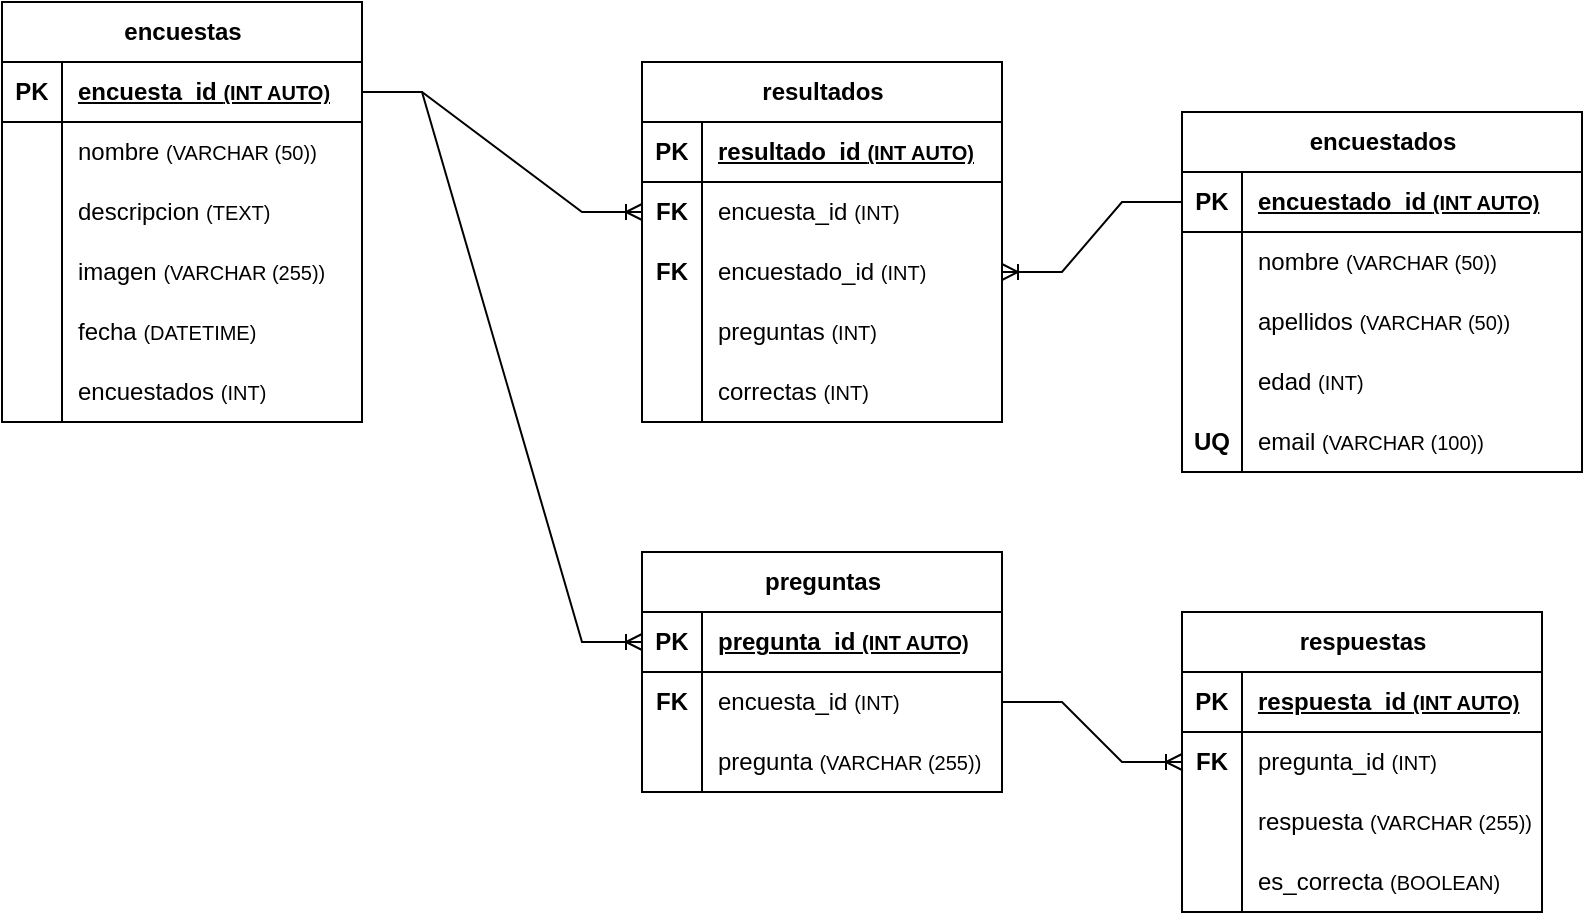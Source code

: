 <mxfile version="21.6.9" type="device">
  <diagram name="Page-1" id="22qrvfHjAaY3-lX0n7WA">
    <mxGraphModel dx="1259" dy="744" grid="1" gridSize="10" guides="1" tooltips="1" connect="1" arrows="1" fold="1" page="1" pageScale="1" pageWidth="850" pageHeight="1100" math="0" shadow="0">
      <root>
        <mxCell id="0" />
        <mxCell id="1" parent="0" />
        <mxCell id="ELGAV8JagYbTl01I1iYy-1" value="encuestas" style="shape=table;startSize=30;container=1;collapsible=1;childLayout=tableLayout;fixedRows=1;rowLines=0;fontStyle=1;align=center;resizeLast=1;html=1;" vertex="1" parent="1">
          <mxGeometry x="30" y="35" width="180" height="210" as="geometry">
            <mxRectangle x="335" y="70" width="100" height="30" as="alternateBounds" />
          </mxGeometry>
        </mxCell>
        <mxCell id="ELGAV8JagYbTl01I1iYy-2" value="" style="shape=tableRow;horizontal=0;startSize=0;swimlaneHead=0;swimlaneBody=0;fillColor=none;collapsible=0;dropTarget=0;points=[[0,0.5],[1,0.5]];portConstraint=eastwest;top=0;left=0;right=0;bottom=1;" vertex="1" parent="ELGAV8JagYbTl01I1iYy-1">
          <mxGeometry y="30" width="180" height="30" as="geometry" />
        </mxCell>
        <mxCell id="ELGAV8JagYbTl01I1iYy-3" value="PK" style="shape=partialRectangle;connectable=0;fillColor=none;top=0;left=0;bottom=0;right=0;fontStyle=1;overflow=hidden;whiteSpace=wrap;html=1;" vertex="1" parent="ELGAV8JagYbTl01I1iYy-2">
          <mxGeometry width="30" height="30" as="geometry">
            <mxRectangle width="30" height="30" as="alternateBounds" />
          </mxGeometry>
        </mxCell>
        <mxCell id="ELGAV8JagYbTl01I1iYy-4" value="encuesta_id &lt;font style=&quot;font-size: 10px;&quot;&gt;(INT AUTO)&lt;/font&gt;" style="shape=partialRectangle;connectable=0;fillColor=none;top=0;left=0;bottom=0;right=0;align=left;spacingLeft=6;fontStyle=5;overflow=hidden;whiteSpace=wrap;html=1;" vertex="1" parent="ELGAV8JagYbTl01I1iYy-2">
          <mxGeometry x="30" width="150" height="30" as="geometry">
            <mxRectangle width="150" height="30" as="alternateBounds" />
          </mxGeometry>
        </mxCell>
        <mxCell id="ELGAV8JagYbTl01I1iYy-5" value="" style="shape=tableRow;horizontal=0;startSize=0;swimlaneHead=0;swimlaneBody=0;fillColor=none;collapsible=0;dropTarget=0;points=[[0,0.5],[1,0.5]];portConstraint=eastwest;top=0;left=0;right=0;bottom=0;" vertex="1" parent="ELGAV8JagYbTl01I1iYy-1">
          <mxGeometry y="60" width="180" height="30" as="geometry" />
        </mxCell>
        <mxCell id="ELGAV8JagYbTl01I1iYy-6" value="" style="shape=partialRectangle;connectable=0;fillColor=none;top=0;left=0;bottom=0;right=0;editable=1;overflow=hidden;whiteSpace=wrap;html=1;" vertex="1" parent="ELGAV8JagYbTl01I1iYy-5">
          <mxGeometry width="30" height="30" as="geometry">
            <mxRectangle width="30" height="30" as="alternateBounds" />
          </mxGeometry>
        </mxCell>
        <mxCell id="ELGAV8JagYbTl01I1iYy-7" value="nombre &lt;font style=&quot;font-size: 10px;&quot;&gt;(VARCHAR (50))&lt;/font&gt;" style="shape=partialRectangle;connectable=0;fillColor=none;top=0;left=0;bottom=0;right=0;align=left;spacingLeft=6;overflow=hidden;whiteSpace=wrap;html=1;" vertex="1" parent="ELGAV8JagYbTl01I1iYy-5">
          <mxGeometry x="30" width="150" height="30" as="geometry">
            <mxRectangle width="150" height="30" as="alternateBounds" />
          </mxGeometry>
        </mxCell>
        <mxCell id="ELGAV8JagYbTl01I1iYy-8" value="" style="shape=tableRow;horizontal=0;startSize=0;swimlaneHead=0;swimlaneBody=0;fillColor=none;collapsible=0;dropTarget=0;points=[[0,0.5],[1,0.5]];portConstraint=eastwest;top=0;left=0;right=0;bottom=0;" vertex="1" parent="ELGAV8JagYbTl01I1iYy-1">
          <mxGeometry y="90" width="180" height="30" as="geometry" />
        </mxCell>
        <mxCell id="ELGAV8JagYbTl01I1iYy-9" value="" style="shape=partialRectangle;connectable=0;fillColor=none;top=0;left=0;bottom=0;right=0;editable=1;overflow=hidden;whiteSpace=wrap;html=1;" vertex="1" parent="ELGAV8JagYbTl01I1iYy-8">
          <mxGeometry width="30" height="30" as="geometry">
            <mxRectangle width="30" height="30" as="alternateBounds" />
          </mxGeometry>
        </mxCell>
        <mxCell id="ELGAV8JagYbTl01I1iYy-10" value="descripcion &lt;font style=&quot;font-size: 10px;&quot;&gt;(TEXT)&lt;/font&gt;" style="shape=partialRectangle;connectable=0;fillColor=none;top=0;left=0;bottom=0;right=0;align=left;spacingLeft=6;overflow=hidden;whiteSpace=wrap;html=1;" vertex="1" parent="ELGAV8JagYbTl01I1iYy-8">
          <mxGeometry x="30" width="150" height="30" as="geometry">
            <mxRectangle width="150" height="30" as="alternateBounds" />
          </mxGeometry>
        </mxCell>
        <mxCell id="ELGAV8JagYbTl01I1iYy-11" value="" style="shape=tableRow;horizontal=0;startSize=0;swimlaneHead=0;swimlaneBody=0;fillColor=none;collapsible=0;dropTarget=0;points=[[0,0.5],[1,0.5]];portConstraint=eastwest;top=0;left=0;right=0;bottom=0;" vertex="1" parent="ELGAV8JagYbTl01I1iYy-1">
          <mxGeometry y="120" width="180" height="30" as="geometry" />
        </mxCell>
        <mxCell id="ELGAV8JagYbTl01I1iYy-12" value="" style="shape=partialRectangle;connectable=0;fillColor=none;top=0;left=0;bottom=0;right=0;editable=1;overflow=hidden;whiteSpace=wrap;html=1;" vertex="1" parent="ELGAV8JagYbTl01I1iYy-11">
          <mxGeometry width="30" height="30" as="geometry">
            <mxRectangle width="30" height="30" as="alternateBounds" />
          </mxGeometry>
        </mxCell>
        <mxCell id="ELGAV8JagYbTl01I1iYy-13" value="imagen &lt;font style=&quot;font-size: 10px;&quot;&gt;(VARCHAR (255))&lt;/font&gt;" style="shape=partialRectangle;connectable=0;fillColor=none;top=0;left=0;bottom=0;right=0;align=left;spacingLeft=6;overflow=hidden;whiteSpace=wrap;html=1;" vertex="1" parent="ELGAV8JagYbTl01I1iYy-11">
          <mxGeometry x="30" width="150" height="30" as="geometry">
            <mxRectangle width="150" height="30" as="alternateBounds" />
          </mxGeometry>
        </mxCell>
        <mxCell id="ELGAV8JagYbTl01I1iYy-14" value="" style="shape=tableRow;horizontal=0;startSize=0;swimlaneHead=0;swimlaneBody=0;fillColor=none;collapsible=0;dropTarget=0;points=[[0,0.5],[1,0.5]];portConstraint=eastwest;top=0;left=0;right=0;bottom=0;" vertex="1" parent="ELGAV8JagYbTl01I1iYy-1">
          <mxGeometry y="150" width="180" height="30" as="geometry" />
        </mxCell>
        <mxCell id="ELGAV8JagYbTl01I1iYy-15" value="" style="shape=partialRectangle;connectable=0;fillColor=none;top=0;left=0;bottom=0;right=0;editable=1;overflow=hidden;whiteSpace=wrap;html=1;" vertex="1" parent="ELGAV8JagYbTl01I1iYy-14">
          <mxGeometry width="30" height="30" as="geometry">
            <mxRectangle width="30" height="30" as="alternateBounds" />
          </mxGeometry>
        </mxCell>
        <mxCell id="ELGAV8JagYbTl01I1iYy-16" value="fecha &lt;font style=&quot;font-size: 10px;&quot;&gt;(DATETIME)&lt;/font&gt;" style="shape=partialRectangle;connectable=0;fillColor=none;top=0;left=0;bottom=0;right=0;align=left;spacingLeft=6;overflow=hidden;whiteSpace=wrap;html=1;" vertex="1" parent="ELGAV8JagYbTl01I1iYy-14">
          <mxGeometry x="30" width="150" height="30" as="geometry">
            <mxRectangle width="150" height="30" as="alternateBounds" />
          </mxGeometry>
        </mxCell>
        <mxCell id="ELGAV8JagYbTl01I1iYy-17" value="" style="shape=tableRow;horizontal=0;startSize=0;swimlaneHead=0;swimlaneBody=0;fillColor=none;collapsible=0;dropTarget=0;points=[[0,0.5],[1,0.5]];portConstraint=eastwest;top=0;left=0;right=0;bottom=0;" vertex="1" parent="ELGAV8JagYbTl01I1iYy-1">
          <mxGeometry y="180" width="180" height="30" as="geometry" />
        </mxCell>
        <mxCell id="ELGAV8JagYbTl01I1iYy-18" value="" style="shape=partialRectangle;connectable=0;fillColor=none;top=0;left=0;bottom=0;right=0;editable=1;overflow=hidden;whiteSpace=wrap;html=1;" vertex="1" parent="ELGAV8JagYbTl01I1iYy-17">
          <mxGeometry width="30" height="30" as="geometry">
            <mxRectangle width="30" height="30" as="alternateBounds" />
          </mxGeometry>
        </mxCell>
        <mxCell id="ELGAV8JagYbTl01I1iYy-19" value="encuestados &lt;font style=&quot;font-size: 10px;&quot;&gt;(INT)&lt;/font&gt;" style="shape=partialRectangle;connectable=0;fillColor=none;top=0;left=0;bottom=0;right=0;align=left;spacingLeft=6;overflow=hidden;whiteSpace=wrap;html=1;" vertex="1" parent="ELGAV8JagYbTl01I1iYy-17">
          <mxGeometry x="30" width="150" height="30" as="geometry">
            <mxRectangle width="150" height="30" as="alternateBounds" />
          </mxGeometry>
        </mxCell>
        <mxCell id="ELGAV8JagYbTl01I1iYy-23" value="preguntas" style="shape=table;startSize=30;container=1;collapsible=1;childLayout=tableLayout;fixedRows=1;rowLines=0;fontStyle=1;align=center;resizeLast=1;html=1;" vertex="1" parent="1">
          <mxGeometry x="350" y="310" width="180" height="120" as="geometry" />
        </mxCell>
        <mxCell id="ELGAV8JagYbTl01I1iYy-24" value="" style="shape=tableRow;horizontal=0;startSize=0;swimlaneHead=0;swimlaneBody=0;fillColor=none;collapsible=0;dropTarget=0;points=[[0,0.5],[1,0.5]];portConstraint=eastwest;top=0;left=0;right=0;bottom=1;" vertex="1" parent="ELGAV8JagYbTl01I1iYy-23">
          <mxGeometry y="30" width="180" height="30" as="geometry" />
        </mxCell>
        <mxCell id="ELGAV8JagYbTl01I1iYy-25" value="PK" style="shape=partialRectangle;connectable=0;fillColor=none;top=0;left=0;bottom=0;right=0;fontStyle=1;overflow=hidden;whiteSpace=wrap;html=1;" vertex="1" parent="ELGAV8JagYbTl01I1iYy-24">
          <mxGeometry width="30" height="30" as="geometry">
            <mxRectangle width="30" height="30" as="alternateBounds" />
          </mxGeometry>
        </mxCell>
        <mxCell id="ELGAV8JagYbTl01I1iYy-26" value="pregunta_id &lt;font style=&quot;font-size: 10px;&quot;&gt;(INT AUTO)&lt;/font&gt;" style="shape=partialRectangle;connectable=0;fillColor=none;top=0;left=0;bottom=0;right=0;align=left;spacingLeft=6;fontStyle=5;overflow=hidden;whiteSpace=wrap;html=1;" vertex="1" parent="ELGAV8JagYbTl01I1iYy-24">
          <mxGeometry x="30" width="150" height="30" as="geometry">
            <mxRectangle width="150" height="30" as="alternateBounds" />
          </mxGeometry>
        </mxCell>
        <mxCell id="ELGAV8JagYbTl01I1iYy-27" value="" style="shape=tableRow;horizontal=0;startSize=0;swimlaneHead=0;swimlaneBody=0;fillColor=none;collapsible=0;dropTarget=0;points=[[0,0.5],[1,0.5]];portConstraint=eastwest;top=0;left=0;right=0;bottom=0;" vertex="1" parent="ELGAV8JagYbTl01I1iYy-23">
          <mxGeometry y="60" width="180" height="30" as="geometry" />
        </mxCell>
        <mxCell id="ELGAV8JagYbTl01I1iYy-28" value="&lt;b&gt;FK&lt;/b&gt;" style="shape=partialRectangle;connectable=0;fillColor=none;top=0;left=0;bottom=0;right=0;editable=1;overflow=hidden;whiteSpace=wrap;html=1;" vertex="1" parent="ELGAV8JagYbTl01I1iYy-27">
          <mxGeometry width="30" height="30" as="geometry">
            <mxRectangle width="30" height="30" as="alternateBounds" />
          </mxGeometry>
        </mxCell>
        <mxCell id="ELGAV8JagYbTl01I1iYy-29" value="encuesta_id &lt;font style=&quot;font-size: 10px;&quot;&gt;(INT)&lt;/font&gt;" style="shape=partialRectangle;connectable=0;fillColor=none;top=0;left=0;bottom=0;right=0;align=left;spacingLeft=6;overflow=hidden;whiteSpace=wrap;html=1;" vertex="1" parent="ELGAV8JagYbTl01I1iYy-27">
          <mxGeometry x="30" width="150" height="30" as="geometry">
            <mxRectangle width="150" height="30" as="alternateBounds" />
          </mxGeometry>
        </mxCell>
        <mxCell id="ELGAV8JagYbTl01I1iYy-30" value="" style="shape=tableRow;horizontal=0;startSize=0;swimlaneHead=0;swimlaneBody=0;fillColor=none;collapsible=0;dropTarget=0;points=[[0,0.5],[1,0.5]];portConstraint=eastwest;top=0;left=0;right=0;bottom=0;" vertex="1" parent="ELGAV8JagYbTl01I1iYy-23">
          <mxGeometry y="90" width="180" height="30" as="geometry" />
        </mxCell>
        <mxCell id="ELGAV8JagYbTl01I1iYy-31" value="" style="shape=partialRectangle;connectable=0;fillColor=none;top=0;left=0;bottom=0;right=0;editable=1;overflow=hidden;whiteSpace=wrap;html=1;" vertex="1" parent="ELGAV8JagYbTl01I1iYy-30">
          <mxGeometry width="30" height="30" as="geometry">
            <mxRectangle width="30" height="30" as="alternateBounds" />
          </mxGeometry>
        </mxCell>
        <mxCell id="ELGAV8JagYbTl01I1iYy-32" value="pregunta &lt;font style=&quot;font-size: 10px;&quot;&gt;(VARCHAR (255))&lt;/font&gt;" style="shape=partialRectangle;connectable=0;fillColor=none;top=0;left=0;bottom=0;right=0;align=left;spacingLeft=6;overflow=hidden;whiteSpace=wrap;html=1;" vertex="1" parent="ELGAV8JagYbTl01I1iYy-30">
          <mxGeometry x="30" width="150" height="30" as="geometry">
            <mxRectangle width="150" height="30" as="alternateBounds" />
          </mxGeometry>
        </mxCell>
        <mxCell id="ELGAV8JagYbTl01I1iYy-36" value="respuestas" style="shape=table;startSize=30;container=1;collapsible=1;childLayout=tableLayout;fixedRows=1;rowLines=0;fontStyle=1;align=center;resizeLast=1;html=1;" vertex="1" parent="1">
          <mxGeometry x="620" y="340" width="180" height="150" as="geometry" />
        </mxCell>
        <mxCell id="ELGAV8JagYbTl01I1iYy-37" value="" style="shape=tableRow;horizontal=0;startSize=0;swimlaneHead=0;swimlaneBody=0;fillColor=none;collapsible=0;dropTarget=0;points=[[0,0.5],[1,0.5]];portConstraint=eastwest;top=0;left=0;right=0;bottom=1;" vertex="1" parent="ELGAV8JagYbTl01I1iYy-36">
          <mxGeometry y="30" width="180" height="30" as="geometry" />
        </mxCell>
        <mxCell id="ELGAV8JagYbTl01I1iYy-38" value="PK" style="shape=partialRectangle;connectable=0;fillColor=none;top=0;left=0;bottom=0;right=0;fontStyle=1;overflow=hidden;whiteSpace=wrap;html=1;" vertex="1" parent="ELGAV8JagYbTl01I1iYy-37">
          <mxGeometry width="30" height="30" as="geometry">
            <mxRectangle width="30" height="30" as="alternateBounds" />
          </mxGeometry>
        </mxCell>
        <mxCell id="ELGAV8JagYbTl01I1iYy-39" value="respuesta_id &lt;font style=&quot;font-size: 10px;&quot;&gt;(INT AUTO)&lt;/font&gt;" style="shape=partialRectangle;connectable=0;fillColor=none;top=0;left=0;bottom=0;right=0;align=left;spacingLeft=6;fontStyle=5;overflow=hidden;whiteSpace=wrap;html=1;" vertex="1" parent="ELGAV8JagYbTl01I1iYy-37">
          <mxGeometry x="30" width="150" height="30" as="geometry">
            <mxRectangle width="150" height="30" as="alternateBounds" />
          </mxGeometry>
        </mxCell>
        <mxCell id="ELGAV8JagYbTl01I1iYy-40" value="" style="shape=tableRow;horizontal=0;startSize=0;swimlaneHead=0;swimlaneBody=0;fillColor=none;collapsible=0;dropTarget=0;points=[[0,0.5],[1,0.5]];portConstraint=eastwest;top=0;left=0;right=0;bottom=0;" vertex="1" parent="ELGAV8JagYbTl01I1iYy-36">
          <mxGeometry y="60" width="180" height="30" as="geometry" />
        </mxCell>
        <mxCell id="ELGAV8JagYbTl01I1iYy-41" value="&lt;b&gt;FK&lt;/b&gt;" style="shape=partialRectangle;connectable=0;fillColor=none;top=0;left=0;bottom=0;right=0;editable=1;overflow=hidden;whiteSpace=wrap;html=1;" vertex="1" parent="ELGAV8JagYbTl01I1iYy-40">
          <mxGeometry width="30" height="30" as="geometry">
            <mxRectangle width="30" height="30" as="alternateBounds" />
          </mxGeometry>
        </mxCell>
        <mxCell id="ELGAV8JagYbTl01I1iYy-42" value="pregunta_id &lt;font style=&quot;font-size: 10px;&quot;&gt;(INT)&lt;/font&gt;" style="shape=partialRectangle;connectable=0;fillColor=none;top=0;left=0;bottom=0;right=0;align=left;spacingLeft=6;overflow=hidden;whiteSpace=wrap;html=1;" vertex="1" parent="ELGAV8JagYbTl01I1iYy-40">
          <mxGeometry x="30" width="150" height="30" as="geometry">
            <mxRectangle width="150" height="30" as="alternateBounds" />
          </mxGeometry>
        </mxCell>
        <mxCell id="ELGAV8JagYbTl01I1iYy-43" value="" style="shape=tableRow;horizontal=0;startSize=0;swimlaneHead=0;swimlaneBody=0;fillColor=none;collapsible=0;dropTarget=0;points=[[0,0.5],[1,0.5]];portConstraint=eastwest;top=0;left=0;right=0;bottom=0;" vertex="1" parent="ELGAV8JagYbTl01I1iYy-36">
          <mxGeometry y="90" width="180" height="30" as="geometry" />
        </mxCell>
        <mxCell id="ELGAV8JagYbTl01I1iYy-44" value="" style="shape=partialRectangle;connectable=0;fillColor=none;top=0;left=0;bottom=0;right=0;editable=1;overflow=hidden;whiteSpace=wrap;html=1;" vertex="1" parent="ELGAV8JagYbTl01I1iYy-43">
          <mxGeometry width="30" height="30" as="geometry">
            <mxRectangle width="30" height="30" as="alternateBounds" />
          </mxGeometry>
        </mxCell>
        <mxCell id="ELGAV8JagYbTl01I1iYy-45" value="respuesta &lt;font style=&quot;font-size: 10px;&quot;&gt;(VARCHAR (255))&lt;/font&gt;" style="shape=partialRectangle;connectable=0;fillColor=none;top=0;left=0;bottom=0;right=0;align=left;spacingLeft=6;overflow=hidden;whiteSpace=wrap;html=1;" vertex="1" parent="ELGAV8JagYbTl01I1iYy-43">
          <mxGeometry x="30" width="150" height="30" as="geometry">
            <mxRectangle width="150" height="30" as="alternateBounds" />
          </mxGeometry>
        </mxCell>
        <mxCell id="ELGAV8JagYbTl01I1iYy-46" value="" style="shape=tableRow;horizontal=0;startSize=0;swimlaneHead=0;swimlaneBody=0;fillColor=none;collapsible=0;dropTarget=0;points=[[0,0.5],[1,0.5]];portConstraint=eastwest;top=0;left=0;right=0;bottom=0;" vertex="1" parent="ELGAV8JagYbTl01I1iYy-36">
          <mxGeometry y="120" width="180" height="30" as="geometry" />
        </mxCell>
        <mxCell id="ELGAV8JagYbTl01I1iYy-47" value="" style="shape=partialRectangle;connectable=0;fillColor=none;top=0;left=0;bottom=0;right=0;editable=1;overflow=hidden;whiteSpace=wrap;html=1;" vertex="1" parent="ELGAV8JagYbTl01I1iYy-46">
          <mxGeometry width="30" height="30" as="geometry">
            <mxRectangle width="30" height="30" as="alternateBounds" />
          </mxGeometry>
        </mxCell>
        <mxCell id="ELGAV8JagYbTl01I1iYy-48" value="es_correcta &lt;font style=&quot;font-size: 10px;&quot;&gt;(BOOLEAN)&lt;/font&gt;" style="shape=partialRectangle;connectable=0;fillColor=none;top=0;left=0;bottom=0;right=0;align=left;spacingLeft=6;overflow=hidden;whiteSpace=wrap;html=1;" vertex="1" parent="ELGAV8JagYbTl01I1iYy-46">
          <mxGeometry x="30" width="150" height="30" as="geometry">
            <mxRectangle width="150" height="30" as="alternateBounds" />
          </mxGeometry>
        </mxCell>
        <mxCell id="ELGAV8JagYbTl01I1iYy-49" value="resultados" style="shape=table;startSize=30;container=1;collapsible=1;childLayout=tableLayout;fixedRows=1;rowLines=0;fontStyle=1;align=center;resizeLast=1;html=1;" vertex="1" parent="1">
          <mxGeometry x="350" y="65" width="180" height="180" as="geometry" />
        </mxCell>
        <mxCell id="ELGAV8JagYbTl01I1iYy-50" value="" style="shape=tableRow;horizontal=0;startSize=0;swimlaneHead=0;swimlaneBody=0;fillColor=none;collapsible=0;dropTarget=0;points=[[0,0.5],[1,0.5]];portConstraint=eastwest;top=0;left=0;right=0;bottom=1;" vertex="1" parent="ELGAV8JagYbTl01I1iYy-49">
          <mxGeometry y="30" width="180" height="30" as="geometry" />
        </mxCell>
        <mxCell id="ELGAV8JagYbTl01I1iYy-51" value="PK" style="shape=partialRectangle;connectable=0;fillColor=none;top=0;left=0;bottom=0;right=0;fontStyle=1;overflow=hidden;whiteSpace=wrap;html=1;" vertex="1" parent="ELGAV8JagYbTl01I1iYy-50">
          <mxGeometry width="30" height="30" as="geometry">
            <mxRectangle width="30" height="30" as="alternateBounds" />
          </mxGeometry>
        </mxCell>
        <mxCell id="ELGAV8JagYbTl01I1iYy-52" value="resultado_id &lt;font style=&quot;font-size: 10px;&quot;&gt;(INT AUTO)&lt;/font&gt;" style="shape=partialRectangle;connectable=0;fillColor=none;top=0;left=0;bottom=0;right=0;align=left;spacingLeft=6;fontStyle=5;overflow=hidden;whiteSpace=wrap;html=1;" vertex="1" parent="ELGAV8JagYbTl01I1iYy-50">
          <mxGeometry x="30" width="150" height="30" as="geometry">
            <mxRectangle width="150" height="30" as="alternateBounds" />
          </mxGeometry>
        </mxCell>
        <mxCell id="ELGAV8JagYbTl01I1iYy-53" value="" style="shape=tableRow;horizontal=0;startSize=0;swimlaneHead=0;swimlaneBody=0;fillColor=none;collapsible=0;dropTarget=0;points=[[0,0.5],[1,0.5]];portConstraint=eastwest;top=0;left=0;right=0;bottom=0;" vertex="1" parent="ELGAV8JagYbTl01I1iYy-49">
          <mxGeometry y="60" width="180" height="30" as="geometry" />
        </mxCell>
        <mxCell id="ELGAV8JagYbTl01I1iYy-54" value="&lt;b&gt;FK&lt;/b&gt;" style="shape=partialRectangle;connectable=0;fillColor=none;top=0;left=0;bottom=0;right=0;editable=1;overflow=hidden;whiteSpace=wrap;html=1;" vertex="1" parent="ELGAV8JagYbTl01I1iYy-53">
          <mxGeometry width="30" height="30" as="geometry">
            <mxRectangle width="30" height="30" as="alternateBounds" />
          </mxGeometry>
        </mxCell>
        <mxCell id="ELGAV8JagYbTl01I1iYy-55" value="encuesta_id &lt;font style=&quot;font-size: 10px;&quot;&gt;(INT)&lt;/font&gt;" style="shape=partialRectangle;connectable=0;fillColor=none;top=0;left=0;bottom=0;right=0;align=left;spacingLeft=6;overflow=hidden;whiteSpace=wrap;html=1;" vertex="1" parent="ELGAV8JagYbTl01I1iYy-53">
          <mxGeometry x="30" width="150" height="30" as="geometry">
            <mxRectangle width="150" height="30" as="alternateBounds" />
          </mxGeometry>
        </mxCell>
        <mxCell id="ELGAV8JagYbTl01I1iYy-56" value="" style="shape=tableRow;horizontal=0;startSize=0;swimlaneHead=0;swimlaneBody=0;fillColor=none;collapsible=0;dropTarget=0;points=[[0,0.5],[1,0.5]];portConstraint=eastwest;top=0;left=0;right=0;bottom=0;" vertex="1" parent="ELGAV8JagYbTl01I1iYy-49">
          <mxGeometry y="90" width="180" height="30" as="geometry" />
        </mxCell>
        <mxCell id="ELGAV8JagYbTl01I1iYy-57" value="&lt;b&gt;FK&lt;/b&gt;" style="shape=partialRectangle;connectable=0;fillColor=none;top=0;left=0;bottom=0;right=0;editable=1;overflow=hidden;whiteSpace=wrap;html=1;" vertex="1" parent="ELGAV8JagYbTl01I1iYy-56">
          <mxGeometry width="30" height="30" as="geometry">
            <mxRectangle width="30" height="30" as="alternateBounds" />
          </mxGeometry>
        </mxCell>
        <mxCell id="ELGAV8JagYbTl01I1iYy-58" value="encuestado_id &lt;font style=&quot;font-size: 10px;&quot;&gt;(INT)&lt;/font&gt;" style="shape=partialRectangle;connectable=0;fillColor=none;top=0;left=0;bottom=0;right=0;align=left;spacingLeft=6;overflow=hidden;whiteSpace=wrap;html=1;" vertex="1" parent="ELGAV8JagYbTl01I1iYy-56">
          <mxGeometry x="30" width="150" height="30" as="geometry">
            <mxRectangle width="150" height="30" as="alternateBounds" />
          </mxGeometry>
        </mxCell>
        <mxCell id="ELGAV8JagYbTl01I1iYy-59" value="" style="shape=tableRow;horizontal=0;startSize=0;swimlaneHead=0;swimlaneBody=0;fillColor=none;collapsible=0;dropTarget=0;points=[[0,0.5],[1,0.5]];portConstraint=eastwest;top=0;left=0;right=0;bottom=0;" vertex="1" parent="ELGAV8JagYbTl01I1iYy-49">
          <mxGeometry y="120" width="180" height="30" as="geometry" />
        </mxCell>
        <mxCell id="ELGAV8JagYbTl01I1iYy-60" value="" style="shape=partialRectangle;connectable=0;fillColor=none;top=0;left=0;bottom=0;right=0;editable=1;overflow=hidden;whiteSpace=wrap;html=1;" vertex="1" parent="ELGAV8JagYbTl01I1iYy-59">
          <mxGeometry width="30" height="30" as="geometry">
            <mxRectangle width="30" height="30" as="alternateBounds" />
          </mxGeometry>
        </mxCell>
        <mxCell id="ELGAV8JagYbTl01I1iYy-61" value="preguntas &lt;font style=&quot;font-size: 10px;&quot;&gt;(INT)&lt;/font&gt;" style="shape=partialRectangle;connectable=0;fillColor=none;top=0;left=0;bottom=0;right=0;align=left;spacingLeft=6;overflow=hidden;whiteSpace=wrap;html=1;" vertex="1" parent="ELGAV8JagYbTl01I1iYy-59">
          <mxGeometry x="30" width="150" height="30" as="geometry">
            <mxRectangle width="150" height="30" as="alternateBounds" />
          </mxGeometry>
        </mxCell>
        <mxCell id="ELGAV8JagYbTl01I1iYy-62" value="" style="shape=tableRow;horizontal=0;startSize=0;swimlaneHead=0;swimlaneBody=0;fillColor=none;collapsible=0;dropTarget=0;points=[[0,0.5],[1,0.5]];portConstraint=eastwest;top=0;left=0;right=0;bottom=0;" vertex="1" parent="ELGAV8JagYbTl01I1iYy-49">
          <mxGeometry y="150" width="180" height="30" as="geometry" />
        </mxCell>
        <mxCell id="ELGAV8JagYbTl01I1iYy-63" value="" style="shape=partialRectangle;connectable=0;fillColor=none;top=0;left=0;bottom=0;right=0;editable=1;overflow=hidden;whiteSpace=wrap;html=1;" vertex="1" parent="ELGAV8JagYbTl01I1iYy-62">
          <mxGeometry width="30" height="30" as="geometry">
            <mxRectangle width="30" height="30" as="alternateBounds" />
          </mxGeometry>
        </mxCell>
        <mxCell id="ELGAV8JagYbTl01I1iYy-64" value="correctas &lt;font style=&quot;font-size: 10px;&quot;&gt;(INT)&lt;/font&gt;" style="shape=partialRectangle;connectable=0;fillColor=none;top=0;left=0;bottom=0;right=0;align=left;spacingLeft=6;overflow=hidden;whiteSpace=wrap;html=1;" vertex="1" parent="ELGAV8JagYbTl01I1iYy-62">
          <mxGeometry x="30" width="150" height="30" as="geometry">
            <mxRectangle width="150" height="30" as="alternateBounds" />
          </mxGeometry>
        </mxCell>
        <mxCell id="ELGAV8JagYbTl01I1iYy-65" value="encuestados" style="shape=table;startSize=30;container=1;collapsible=1;childLayout=tableLayout;fixedRows=1;rowLines=0;fontStyle=1;align=center;resizeLast=1;html=1;" vertex="1" parent="1">
          <mxGeometry x="620" y="90" width="200" height="180" as="geometry" />
        </mxCell>
        <mxCell id="ELGAV8JagYbTl01I1iYy-66" value="" style="shape=tableRow;horizontal=0;startSize=0;swimlaneHead=0;swimlaneBody=0;fillColor=none;collapsible=0;dropTarget=0;points=[[0,0.5],[1,0.5]];portConstraint=eastwest;top=0;left=0;right=0;bottom=1;" vertex="1" parent="ELGAV8JagYbTl01I1iYy-65">
          <mxGeometry y="30" width="200" height="30" as="geometry" />
        </mxCell>
        <mxCell id="ELGAV8JagYbTl01I1iYy-67" value="PK" style="shape=partialRectangle;connectable=0;fillColor=none;top=0;left=0;bottom=0;right=0;fontStyle=1;overflow=hidden;whiteSpace=wrap;html=1;" vertex="1" parent="ELGAV8JagYbTl01I1iYy-66">
          <mxGeometry width="30" height="30" as="geometry">
            <mxRectangle width="30" height="30" as="alternateBounds" />
          </mxGeometry>
        </mxCell>
        <mxCell id="ELGAV8JagYbTl01I1iYy-68" value="encuestado_id &lt;font style=&quot;font-size: 10px;&quot;&gt;(INT AUTO)&lt;/font&gt;" style="shape=partialRectangle;connectable=0;fillColor=none;top=0;left=0;bottom=0;right=0;align=left;spacingLeft=6;fontStyle=5;overflow=hidden;whiteSpace=wrap;html=1;" vertex="1" parent="ELGAV8JagYbTl01I1iYy-66">
          <mxGeometry x="30" width="170" height="30" as="geometry">
            <mxRectangle width="170" height="30" as="alternateBounds" />
          </mxGeometry>
        </mxCell>
        <mxCell id="ELGAV8JagYbTl01I1iYy-69" value="" style="shape=tableRow;horizontal=0;startSize=0;swimlaneHead=0;swimlaneBody=0;fillColor=none;collapsible=0;dropTarget=0;points=[[0,0.5],[1,0.5]];portConstraint=eastwest;top=0;left=0;right=0;bottom=0;" vertex="1" parent="ELGAV8JagYbTl01I1iYy-65">
          <mxGeometry y="60" width="200" height="30" as="geometry" />
        </mxCell>
        <mxCell id="ELGAV8JagYbTl01I1iYy-70" value="" style="shape=partialRectangle;connectable=0;fillColor=none;top=0;left=0;bottom=0;right=0;editable=1;overflow=hidden;whiteSpace=wrap;html=1;" vertex="1" parent="ELGAV8JagYbTl01I1iYy-69">
          <mxGeometry width="30" height="30" as="geometry">
            <mxRectangle width="30" height="30" as="alternateBounds" />
          </mxGeometry>
        </mxCell>
        <mxCell id="ELGAV8JagYbTl01I1iYy-71" value="nombre &lt;font style=&quot;font-size: 10px;&quot;&gt;(VARCHAR (50))&lt;/font&gt;" style="shape=partialRectangle;connectable=0;fillColor=none;top=0;left=0;bottom=0;right=0;align=left;spacingLeft=6;overflow=hidden;whiteSpace=wrap;html=1;" vertex="1" parent="ELGAV8JagYbTl01I1iYy-69">
          <mxGeometry x="30" width="170" height="30" as="geometry">
            <mxRectangle width="170" height="30" as="alternateBounds" />
          </mxGeometry>
        </mxCell>
        <mxCell id="ELGAV8JagYbTl01I1iYy-72" value="" style="shape=tableRow;horizontal=0;startSize=0;swimlaneHead=0;swimlaneBody=0;fillColor=none;collapsible=0;dropTarget=0;points=[[0,0.5],[1,0.5]];portConstraint=eastwest;top=0;left=0;right=0;bottom=0;" vertex="1" parent="ELGAV8JagYbTl01I1iYy-65">
          <mxGeometry y="90" width="200" height="30" as="geometry" />
        </mxCell>
        <mxCell id="ELGAV8JagYbTl01I1iYy-73" value="" style="shape=partialRectangle;connectable=0;fillColor=none;top=0;left=0;bottom=0;right=0;editable=1;overflow=hidden;whiteSpace=wrap;html=1;" vertex="1" parent="ELGAV8JagYbTl01I1iYy-72">
          <mxGeometry width="30" height="30" as="geometry">
            <mxRectangle width="30" height="30" as="alternateBounds" />
          </mxGeometry>
        </mxCell>
        <mxCell id="ELGAV8JagYbTl01I1iYy-74" value="apellidos &lt;font style=&quot;font-size: 10px;&quot;&gt;(VARCHAR (50))&lt;/font&gt;" style="shape=partialRectangle;connectable=0;fillColor=none;top=0;left=0;bottom=0;right=0;align=left;spacingLeft=6;overflow=hidden;whiteSpace=wrap;html=1;" vertex="1" parent="ELGAV8JagYbTl01I1iYy-72">
          <mxGeometry x="30" width="170" height="30" as="geometry">
            <mxRectangle width="170" height="30" as="alternateBounds" />
          </mxGeometry>
        </mxCell>
        <mxCell id="ELGAV8JagYbTl01I1iYy-75" value="" style="shape=tableRow;horizontal=0;startSize=0;swimlaneHead=0;swimlaneBody=0;fillColor=none;collapsible=0;dropTarget=0;points=[[0,0.5],[1,0.5]];portConstraint=eastwest;top=0;left=0;right=0;bottom=0;" vertex="1" parent="ELGAV8JagYbTl01I1iYy-65">
          <mxGeometry y="120" width="200" height="30" as="geometry" />
        </mxCell>
        <mxCell id="ELGAV8JagYbTl01I1iYy-76" value="" style="shape=partialRectangle;connectable=0;fillColor=none;top=0;left=0;bottom=0;right=0;editable=1;overflow=hidden;whiteSpace=wrap;html=1;" vertex="1" parent="ELGAV8JagYbTl01I1iYy-75">
          <mxGeometry width="30" height="30" as="geometry">
            <mxRectangle width="30" height="30" as="alternateBounds" />
          </mxGeometry>
        </mxCell>
        <mxCell id="ELGAV8JagYbTl01I1iYy-77" value="edad &lt;font style=&quot;font-size: 10px;&quot;&gt;(INT)&lt;/font&gt;" style="shape=partialRectangle;connectable=0;fillColor=none;top=0;left=0;bottom=0;right=0;align=left;spacingLeft=6;overflow=hidden;whiteSpace=wrap;html=1;" vertex="1" parent="ELGAV8JagYbTl01I1iYy-75">
          <mxGeometry x="30" width="170" height="30" as="geometry">
            <mxRectangle width="170" height="30" as="alternateBounds" />
          </mxGeometry>
        </mxCell>
        <mxCell id="ELGAV8JagYbTl01I1iYy-78" value="" style="shape=tableRow;horizontal=0;startSize=0;swimlaneHead=0;swimlaneBody=0;fillColor=none;collapsible=0;dropTarget=0;points=[[0,0.5],[1,0.5]];portConstraint=eastwest;top=0;left=0;right=0;bottom=0;" vertex="1" parent="ELGAV8JagYbTl01I1iYy-65">
          <mxGeometry y="150" width="200" height="30" as="geometry" />
        </mxCell>
        <mxCell id="ELGAV8JagYbTl01I1iYy-79" value="&lt;b&gt;UQ&lt;/b&gt;" style="shape=partialRectangle;connectable=0;fillColor=none;top=0;left=0;bottom=0;right=0;editable=1;overflow=hidden;whiteSpace=wrap;html=1;" vertex="1" parent="ELGAV8JagYbTl01I1iYy-78">
          <mxGeometry width="30" height="30" as="geometry">
            <mxRectangle width="30" height="30" as="alternateBounds" />
          </mxGeometry>
        </mxCell>
        <mxCell id="ELGAV8JagYbTl01I1iYy-80" value="email &lt;font style=&quot;font-size: 10px;&quot;&gt;(VARCHAR (100))&lt;/font&gt;" style="shape=partialRectangle;connectable=0;fillColor=none;top=0;left=0;bottom=0;right=0;align=left;spacingLeft=6;overflow=hidden;whiteSpace=wrap;html=1;" vertex="1" parent="ELGAV8JagYbTl01I1iYy-78">
          <mxGeometry x="30" width="170" height="30" as="geometry">
            <mxRectangle width="170" height="30" as="alternateBounds" />
          </mxGeometry>
        </mxCell>
        <mxCell id="ELGAV8JagYbTl01I1iYy-81" value="" style="edgeStyle=entityRelationEdgeStyle;fontSize=12;html=1;endArrow=ERoneToMany;rounded=0;entryX=0;entryY=0.5;entryDx=0;entryDy=0;exitX=1;exitY=0.5;exitDx=0;exitDy=0;" edge="1" parent="1" source="ELGAV8JagYbTl01I1iYy-2" target="ELGAV8JagYbTl01I1iYy-24">
          <mxGeometry width="100" height="100" relative="1" as="geometry">
            <mxPoint x="260" y="560" as="sourcePoint" />
            <mxPoint x="100" y="320" as="targetPoint" />
          </mxGeometry>
        </mxCell>
        <mxCell id="ELGAV8JagYbTl01I1iYy-82" value="" style="edgeStyle=entityRelationEdgeStyle;fontSize=12;html=1;endArrow=ERoneToMany;rounded=0;entryX=0;entryY=0.5;entryDx=0;entryDy=0;exitX=1;exitY=0.5;exitDx=0;exitDy=0;" edge="1" parent="1" source="ELGAV8JagYbTl01I1iYy-2" target="ELGAV8JagYbTl01I1iYy-53">
          <mxGeometry width="100" height="100" relative="1" as="geometry">
            <mxPoint x="370" y="320" as="sourcePoint" />
            <mxPoint x="470" y="220" as="targetPoint" />
          </mxGeometry>
        </mxCell>
        <mxCell id="ELGAV8JagYbTl01I1iYy-83" value="" style="edgeStyle=entityRelationEdgeStyle;fontSize=12;html=1;endArrow=ERoneToMany;rounded=0;entryX=1;entryY=0.5;entryDx=0;entryDy=0;exitX=0;exitY=0.5;exitDx=0;exitDy=0;" edge="1" parent="1" source="ELGAV8JagYbTl01I1iYy-66" target="ELGAV8JagYbTl01I1iYy-56">
          <mxGeometry width="100" height="100" relative="1" as="geometry">
            <mxPoint x="370" y="320" as="sourcePoint" />
            <mxPoint x="470" y="220" as="targetPoint" />
          </mxGeometry>
        </mxCell>
        <mxCell id="ELGAV8JagYbTl01I1iYy-84" value="" style="edgeStyle=entityRelationEdgeStyle;fontSize=12;html=1;endArrow=ERoneToMany;rounded=0;entryX=0;entryY=0.5;entryDx=0;entryDy=0;exitX=1;exitY=0.5;exitDx=0;exitDy=0;" edge="1" parent="1" source="ELGAV8JagYbTl01I1iYy-27" target="ELGAV8JagYbTl01I1iYy-40">
          <mxGeometry width="100" height="100" relative="1" as="geometry">
            <mxPoint x="370" y="320" as="sourcePoint" />
            <mxPoint x="470" y="220" as="targetPoint" />
          </mxGeometry>
        </mxCell>
      </root>
    </mxGraphModel>
  </diagram>
</mxfile>
